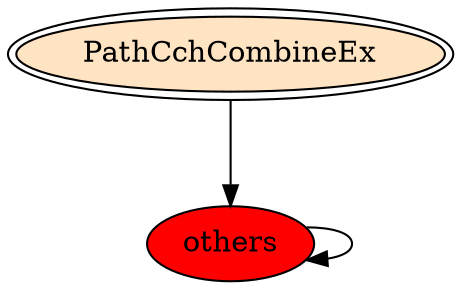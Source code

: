 digraph "./REPORTS/6771/API_PER_CATEGORY/PathCchCombine.exe_4424_Files and I_O (Local file system)_API_per_Category_Transition_Matrix" {
	PathCchCombineEx [label=PathCchCombineEx fillcolor=bisque peripheries=2 style=filled]
	others [label=others fillcolor=red style=filled]
	PathCchCombineEx -> others [label=1.0 fontcolor=white]
	others -> others [label=1.0 fontcolor=white]
}
